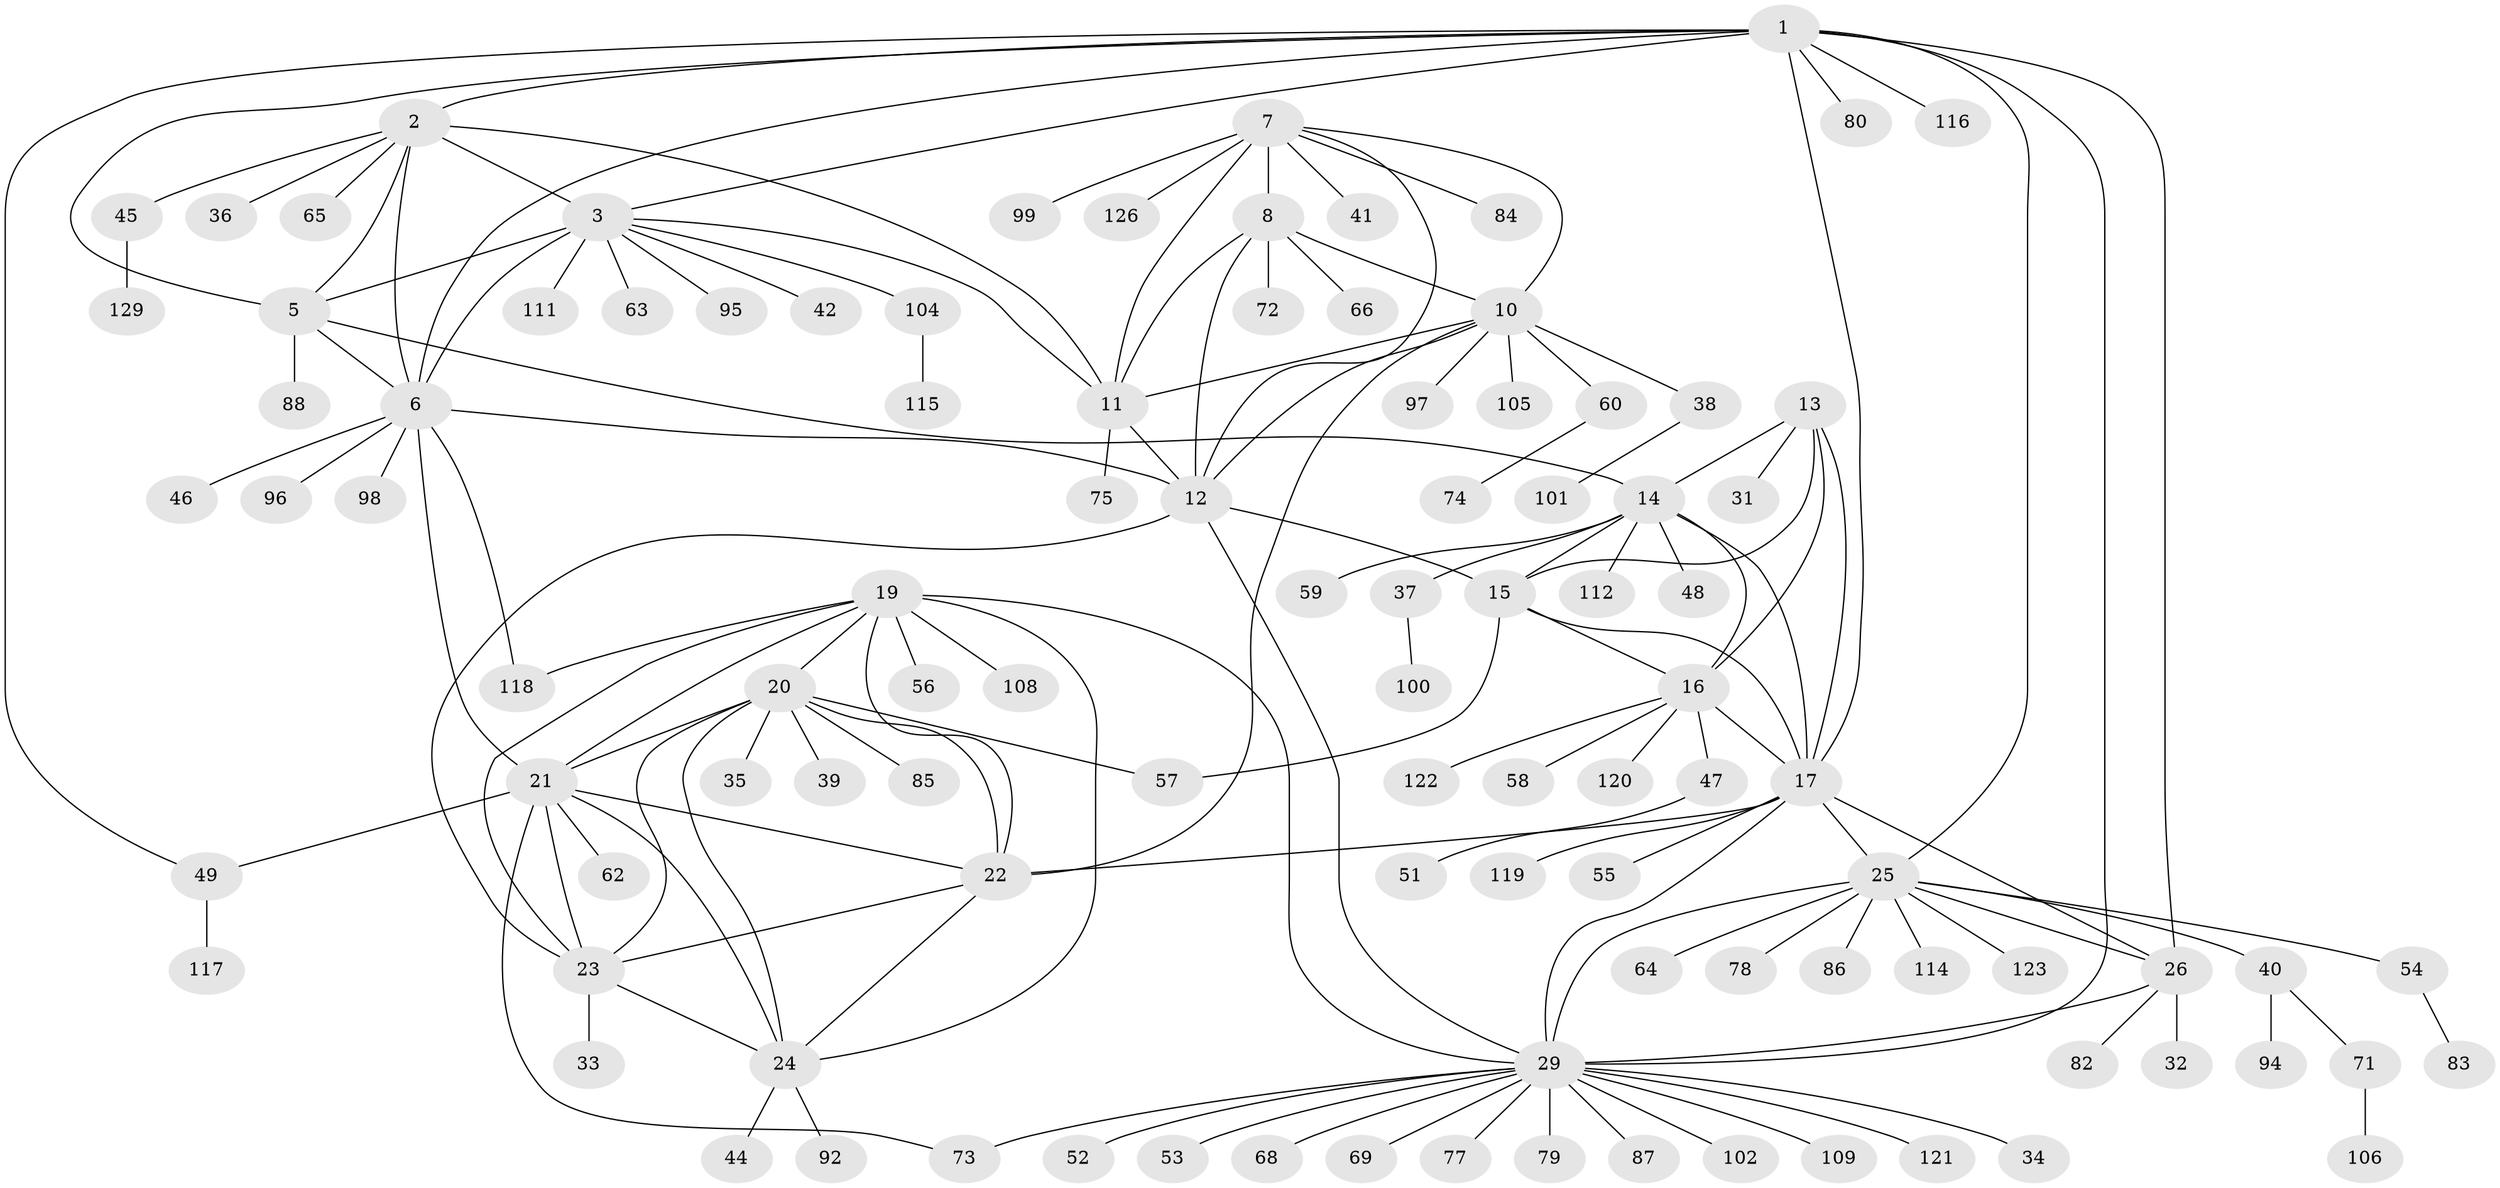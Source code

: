 // Generated by graph-tools (version 1.1) at 2025/52/02/27/25 19:52:16]
// undirected, 104 vertices, 150 edges
graph export_dot {
graph [start="1"]
  node [color=gray90,style=filled];
  1 [super="+27"];
  2 [super="+110"];
  3 [super="+4"];
  5 [super="+70"];
  6 [super="+76"];
  7 [super="+67"];
  8 [super="+9"];
  10 [super="+107"];
  11 [super="+127"];
  12 [super="+124"];
  13;
  14 [super="+18"];
  15;
  16 [super="+43"];
  17 [super="+28"];
  19 [super="+61"];
  20 [super="+103"];
  21 [super="+113"];
  22 [super="+91"];
  23;
  24 [super="+90"];
  25 [super="+89"];
  26 [super="+50"];
  29 [super="+30"];
  31;
  32;
  33;
  34;
  35;
  36;
  37;
  38;
  39;
  40;
  41;
  42;
  44;
  45;
  46 [super="+81"];
  47 [super="+93"];
  48;
  49;
  51;
  52;
  53;
  54;
  55;
  56;
  57;
  58;
  59;
  60;
  62;
  63;
  64;
  65;
  66;
  68;
  69;
  71;
  72 [super="+128"];
  73;
  74;
  75;
  77;
  78;
  79;
  80;
  82;
  83;
  84;
  85;
  86;
  87;
  88;
  92;
  94;
  95;
  96;
  97;
  98;
  99;
  100;
  101;
  102;
  104;
  105;
  106;
  108;
  109;
  111;
  112;
  114;
  115 [super="+125"];
  116;
  117;
  118;
  119;
  120;
  121;
  122;
  123;
  126;
  129;
  1 -- 2;
  1 -- 3 [weight=2];
  1 -- 5;
  1 -- 6;
  1 -- 49;
  1 -- 116;
  1 -- 80;
  1 -- 17;
  1 -- 25;
  1 -- 26;
  1 -- 29 [weight=2];
  2 -- 3 [weight=2];
  2 -- 5;
  2 -- 6;
  2 -- 36;
  2 -- 45;
  2 -- 65;
  2 -- 11;
  3 -- 5 [weight=2];
  3 -- 6 [weight=2];
  3 -- 111;
  3 -- 104;
  3 -- 42;
  3 -- 11;
  3 -- 63;
  3 -- 95;
  5 -- 6;
  5 -- 14;
  5 -- 88;
  6 -- 21;
  6 -- 46;
  6 -- 96;
  6 -- 98;
  6 -- 118;
  6 -- 12;
  7 -- 8 [weight=2];
  7 -- 10;
  7 -- 11;
  7 -- 12;
  7 -- 41;
  7 -- 84;
  7 -- 99;
  7 -- 126;
  8 -- 10 [weight=2];
  8 -- 11 [weight=2];
  8 -- 12 [weight=2];
  8 -- 66;
  8 -- 72;
  10 -- 11;
  10 -- 12;
  10 -- 38;
  10 -- 60;
  10 -- 97;
  10 -- 105;
  10 -- 22;
  11 -- 12;
  11 -- 75;
  12 -- 15;
  12 -- 23;
  12 -- 29;
  13 -- 14 [weight=2];
  13 -- 15;
  13 -- 16;
  13 -- 17;
  13 -- 31;
  14 -- 15 [weight=2];
  14 -- 16 [weight=2];
  14 -- 17 [weight=2];
  14 -- 37;
  14 -- 112;
  14 -- 48;
  14 -- 59;
  15 -- 16;
  15 -- 17;
  15 -- 57;
  16 -- 17;
  16 -- 47;
  16 -- 58;
  16 -- 120;
  16 -- 122;
  17 -- 22;
  17 -- 55;
  17 -- 119;
  17 -- 25;
  17 -- 26;
  17 -- 29 [weight=2];
  19 -- 20;
  19 -- 21;
  19 -- 22;
  19 -- 23;
  19 -- 24;
  19 -- 56;
  19 -- 108;
  19 -- 118;
  19 -- 29 [weight=2];
  20 -- 21;
  20 -- 22;
  20 -- 23;
  20 -- 24;
  20 -- 35;
  20 -- 39;
  20 -- 57;
  20 -- 85;
  21 -- 22;
  21 -- 23;
  21 -- 24;
  21 -- 49;
  21 -- 62;
  21 -- 73;
  22 -- 23;
  22 -- 24;
  23 -- 24;
  23 -- 33;
  24 -- 44;
  24 -- 92;
  25 -- 26;
  25 -- 29 [weight=2];
  25 -- 40;
  25 -- 54;
  25 -- 64;
  25 -- 78;
  25 -- 86;
  25 -- 114;
  25 -- 123;
  26 -- 29 [weight=2];
  26 -- 32;
  26 -- 82;
  29 -- 34;
  29 -- 53;
  29 -- 69;
  29 -- 79;
  29 -- 102;
  29 -- 121;
  29 -- 68;
  29 -- 73;
  29 -- 77;
  29 -- 109;
  29 -- 52;
  29 -- 87;
  37 -- 100;
  38 -- 101;
  40 -- 71;
  40 -- 94;
  45 -- 129;
  47 -- 51;
  49 -- 117;
  54 -- 83;
  60 -- 74;
  71 -- 106;
  104 -- 115;
}
